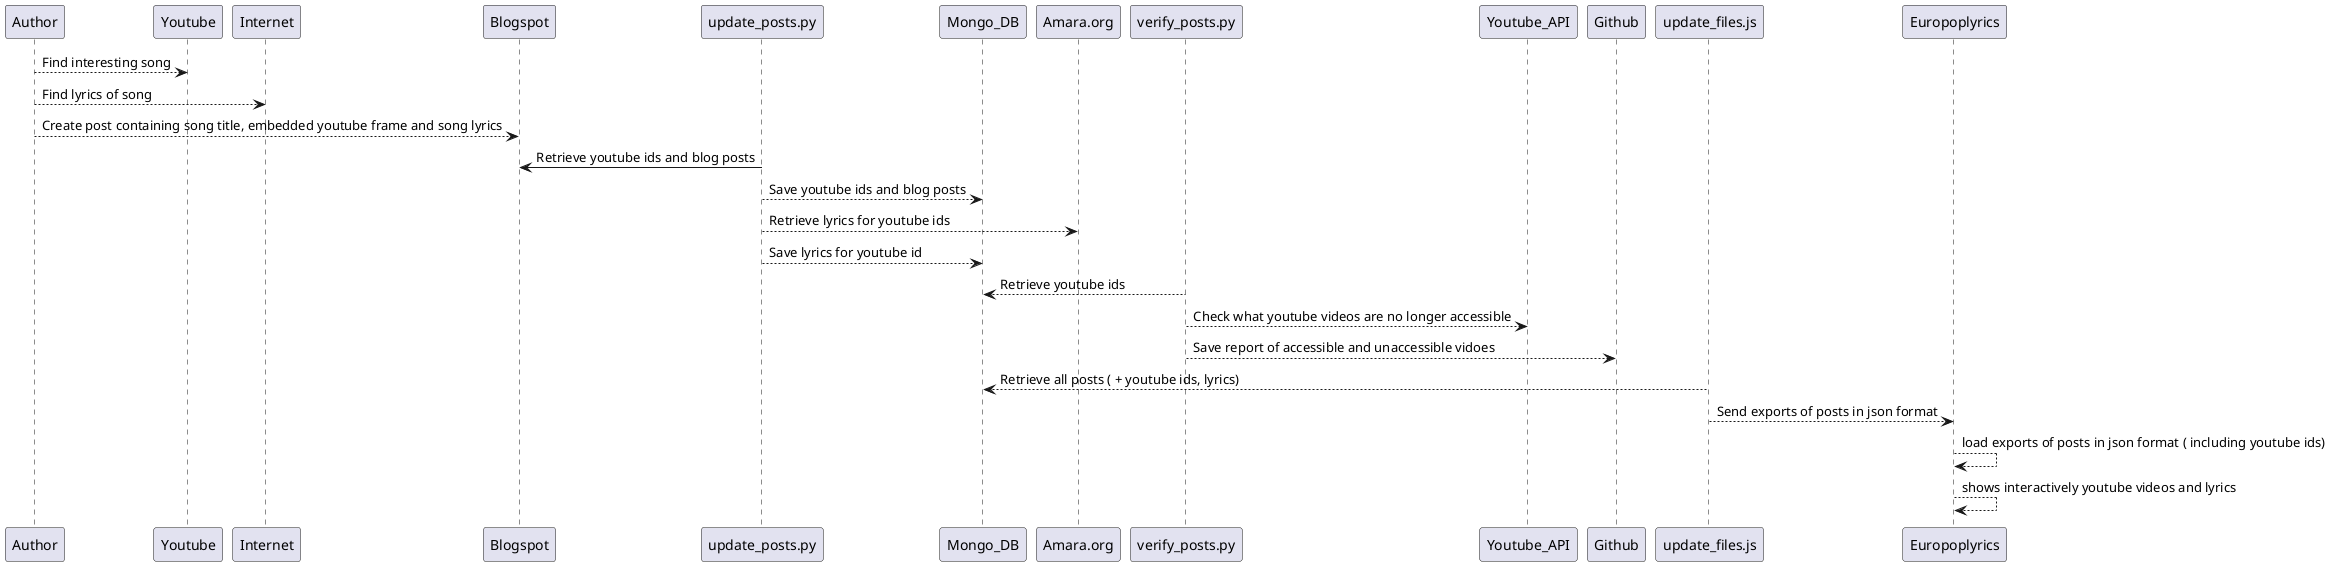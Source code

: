 In this



@startuml

Author --> Youtube : Find interesting song
Author --> Internet : Find lyrics of song
Author --> Blogspot : Create post containing song title, embedded youtube frame and song lyrics

update_posts.py -> Blogspot : Retrieve youtube ids and blog posts
update_posts.py --> Mongo_DB : Save youtube ids and blog posts

update_posts.py --> Amara.org : Retrieve lyrics for youtube ids
update_posts.py --> Mongo_DB : Save lyrics for youtube id

verify_posts.py --> Mongo_DB : Retrieve youtube ids
verify_posts.py --> Youtube_API : Check what youtube videos are no longer accessible
verify_posts.py --> Github : Save report of accessible and unaccessible vidoes

update_files.js --> Mongo_DB : Retrieve all posts ( + youtube ids, lyrics)
update_files.js --> Europoplyrics : Send exports of posts in json format

Europoplyrics --> Europoplyrics : load exports of posts in json format ( including youtube ids)
Europoplyrics --> Europoplyrics : shows interactively youtube videos and lyrics

@enduml
